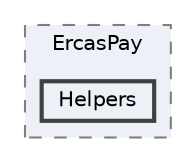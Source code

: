 digraph "/home/tomiwa/Downloads/ercaspay/ErcasPay/Helpers"
{
 // LATEX_PDF_SIZE
  bgcolor="transparent";
  edge [fontname=Helvetica,fontsize=10,labelfontname=Helvetica,labelfontsize=10];
  node [fontname=Helvetica,fontsize=10,shape=box,height=0.2,width=0.4];
  compound=true
  subgraph clusterdir_48f598f87d6fbb52d58761b444a869ce {
    graph [ bgcolor="#edf0f7", pencolor="grey50", label="ErcasPay", fontname=Helvetica,fontsize=10 style="filled,dashed", URL="dir_48f598f87d6fbb52d58761b444a869ce.html",tooltip=""]
  dir_7854a07c41c726f12b9f03812967a936 [label="Helpers", fillcolor="#edf0f7", color="grey25", style="filled,bold", URL="dir_7854a07c41c726f12b9f03812967a936.html",tooltip=""];
  }
}
